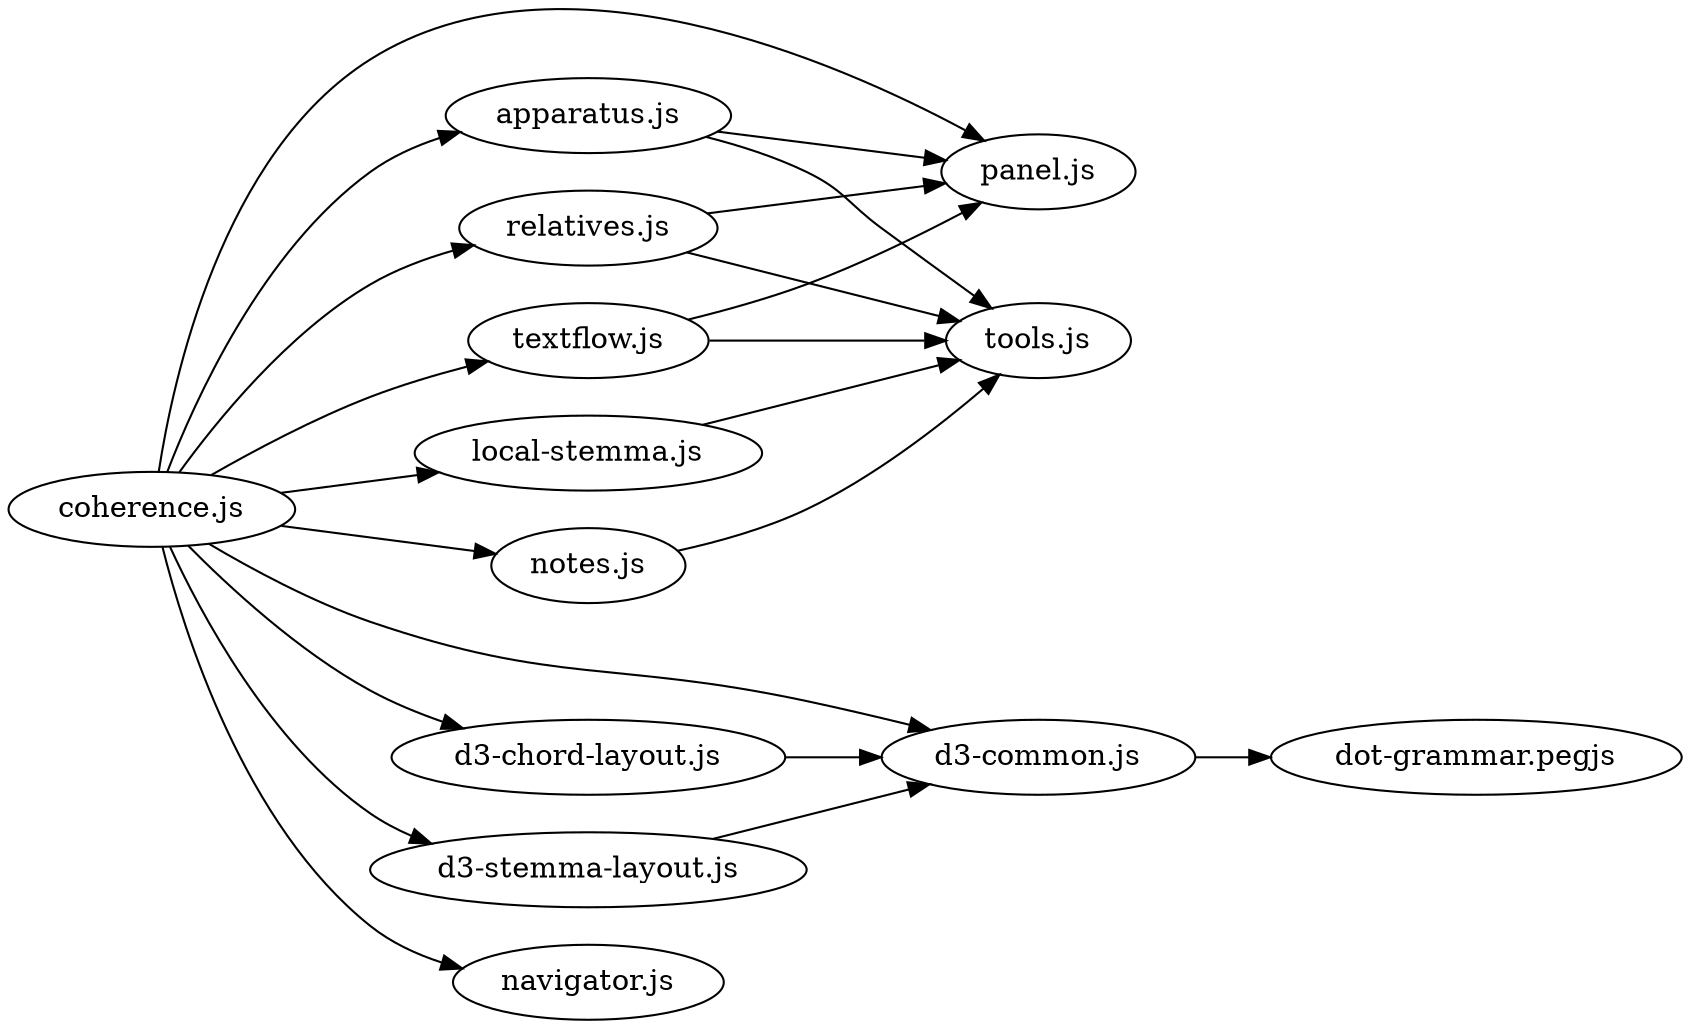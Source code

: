 digraph G {
graph [rankdir="LR"]








  "apparatus.js";
  "panel.js";
  "tools.js";
  "coherence.js";
  "d3-chord-layout.js";
  "d3-common.js";
  "d3-stemma-layout.js";
  "local-stemma.js";
  "navigator.js";
  "notes.js";
  "relatives.js";
  "textflow.js";
  "dot-grammar.pegjs";




  "apparatus.js" -> "panel.js";
  "apparatus.js" -> "tools.js";

  "coherence.js" -> "apparatus.js";
  "coherence.js" -> "d3-chord-layout.js";
  "coherence.js" -> "d3-common.js";
  "coherence.js" -> "d3-stemma-layout.js";
  "coherence.js" -> "local-stemma.js";
  "coherence.js" -> "navigator.js";
  "coherence.js" -> "notes.js";
  "coherence.js" -> "panel.js";
  "coherence.js" -> "relatives.js";
  "coherence.js" -> "textflow.js";



  "d3-chord-layout.js" -> "d3-common.js";




  "d3-common.js" -> "dot-grammar.pegjs";



  "d3-stemma-layout.js" -> "d3-common.js";



  "local-stemma.js" -> "tools.js";





  "notes.js" -> "tools.js";






  "relatives.js" -> "panel.js";
  "relatives.js" -> "tools.js";


  "textflow.js" -> "panel.js";
  "textflow.js" -> "tools.js";

}

